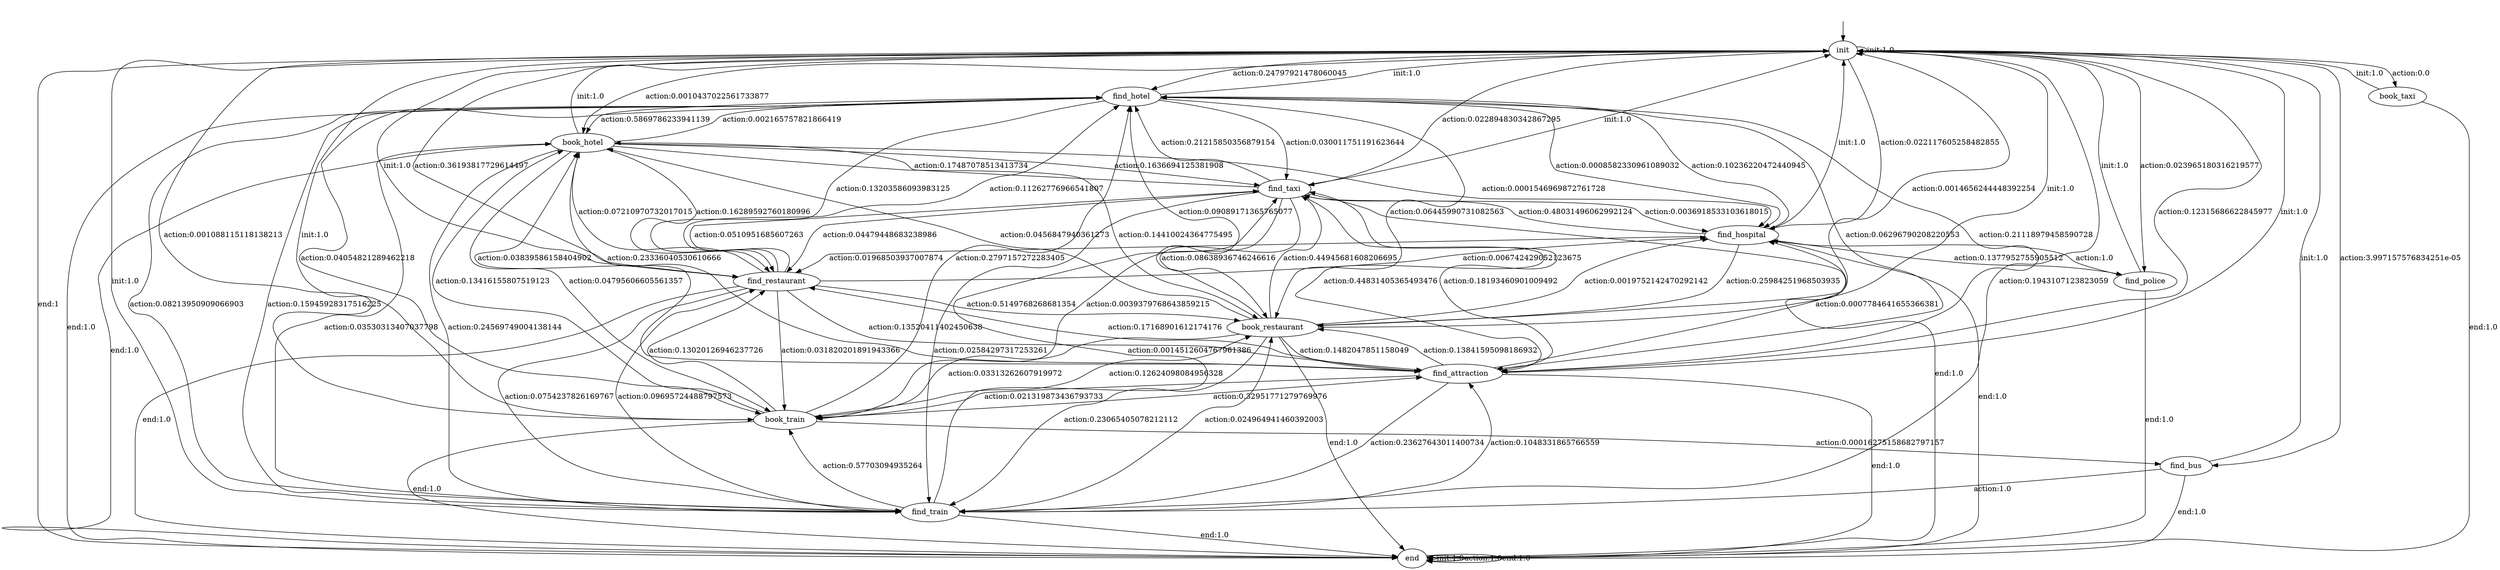 digraph learned_mdp {
s0 [label="init"];
s1 [label="find_hotel"];
s2 [label="book_hotel"];
s3 [label="find_train"];
s4 [label="book_train"];
s5 [label="find_attraction"];
s6 [label="find_restaurant"];
s7 [label="book_restaurant"];
s8 [label="find_hospital"];
s9 [label="book_taxi"];
s10 [label="find_taxi"];
s11 [label="find_bus"];
s12 [label="find_police"];
s13 [label="end"];
s0 -> s0  [label="init:1.0"];
s0 -> s1  [label="action:0.24797921478060045"];
s0 -> s2  [label="action:0.0010437022561733877"];
s0 -> s3  [label="action:0.1943107123823059"];
s0 -> s4  [label="action:0.001088115118138213"];
s0 -> s5  [label="action:0.12315686622845977"];
s0 -> s6  [label="action:0.36193817729614497"];
s0 -> s7  [label="action:0.0014656244448392254"];
s0 -> s8  [label="action:0.022117605258482855"];
s0 -> s9  [label="action:0.0"];
s0 -> s10  [label="action:0.022894830342867295"];
s0 -> s11  [label="action:3.997157576834251e-05"];
s0 -> s12  [label="action:0.023965180316219577"];
s0 -> s13  [label="end:1"];
s1 -> s0  [label="init:1.0"];
s1 -> s2  [label="action:0.5869786233941139"];
s1 -> s3  [label="action:0.08213950909066903"];
s1 -> s4  [label="action:0.04054821289462218"];
s1 -> s5  [label="action:0.06296790208220553"];
s1 -> s6  [label="action:0.13203586093983125"];
s1 -> s7  [label="action:0.06445990731082563"];
s1 -> s8  [label="action:0.0008582330961089032"];
s1 -> s10  [label="action:0.030011751191623644"];
s1 -> s13 [label="end:1.0"];
s2 -> s0  [label="init:1.0"];
s2 -> s1  [label="action:0.002165757821866419"];
s2 -> s3  [label="action:0.24569749004138144"];
s2 -> s4  [label="action:0.04795606605561357"];
s2 -> s5  [label="action:0.23336040530610666"];
s2 -> s6  [label="action:0.16289592760180996"];
s2 -> s7  [label="action:0.14410024364775495"];
s2 -> s8  [label="action:0.0001546969872761728"];
s2 -> s10  [label="action:0.1636694125381908"];
s2 -> s13 [label="end:1.0"];
s3 -> s0  [label="init:1.0"];
s3 -> s1  [label="action:0.15945928317516225"];
s3 -> s2  [label="action:0.03530313407037798"];
s3 -> s4  [label="action:0.57703094935264"];
s3 -> s5  [label="action:0.1048331865766559"];
s3 -> s6  [label="action:0.09695724488797573"];
s3 -> s7  [label="action:0.024964941460392003"];
s3 -> s10  [label="action:0.0014512604767961386"];
s3 -> s13 [label="end:1.0"];
s4 -> s0  [label="init:1.0"];
s4 -> s1  [label="action:0.2797157272283405"];
s4 -> s2  [label="action:0.13416155807519123"];
s4 -> s5  [label="action:0.32951771279769976"];
s4 -> s6  [label="action:0.13020126946237726"];
s4 -> s7  [label="action:0.12624098084956328"];
s4 -> s11  [label="action:0.00016275158682797157"];
s4 -> s13 [label="end:1.0"];
s5 -> s0  [label="init:1.0"];
s5 -> s1  [label="action:0.21118979458590728"];
s5 -> s2  [label="action:0.03839586158404902"];
s5 -> s3  [label="action:0.23627643011400734"];
s5 -> s4  [label="action:0.021319873436793733"];
s5 -> s6  [label="action:0.17168901612174176"];
s5 -> s7  [label="action:0.13841595098186932"];
s5 -> s8  [label="action:0.0007784641655366381"];
s5 -> s10  [label="action:0.18193460901009492"];
s5 -> s13 [label="end:1.0"];
s6 -> s0  [label="init:1.0"];
s6 -> s1  [label="action:0.11262776966541807"];
s6 -> s2  [label="action:0.07210970732017015"];
s6 -> s3  [label="action:0.0754237826169767"];
s6 -> s4  [label="action:0.031820201891943366"];
s6 -> s5  [label="action:0.13520411402450638"];
s6 -> s7  [label="action:0.5149768268681354"];
s6 -> s8  [label="action:0.006742429052123675"];
s6 -> s10  [label="action:0.0510951685607263"];
s6 -> s13 [label="end:1.0"];
s7 -> s0  [label="init:1.0"];
s7 -> s1  [label="action:0.09089171365765077"];
s7 -> s2  [label="action:0.0456847940361273"];
s7 -> s3  [label="action:0.23065405078212112"];
s7 -> s4  [label="action:0.03313262607919972"];
s7 -> s5  [label="action:0.1482047851158049"];
s7 -> s8  [label="action:0.0019752142470292142"];
s7 -> s10  [label="action:0.44945681608206695"];
s7 -> s13 [label="end:1.0"];
s8 -> s0  [label="init:1.0"];
s8 -> s1  [label="action:0.10236220472440945"];
s8 -> s6  [label="action:0.01968503937007874"];
s8 -> s7  [label="action:0.25984251968503935"];
s8 -> s10  [label="action:0.48031496062992124"];
s8 -> s12  [label="action:0.1377952755905512"];
s8 -> s13 [label="end:1.0"];
s9 -> s0  [label="init:1.0"];
s9 -> s13 [label="end:1.0"];
s10 -> s0  [label="init:1.0"];
s10 -> s1  [label="action:0.21215850356879154"];
s10 -> s2  [label="action:0.17487078513413734"];
s10 -> s3  [label="action:0.02584297317253261"];
s10 -> s4  [label="action:0.0039379768643859215"];
s10 -> s5  [label="action:0.44831405365493476"];
s10 -> s6  [label="action:0.04479448683238986"];
s10 -> s7  [label="action:0.08638936746246616"];
s10 -> s8  [label="action:0.0036918533103618015"];
s10 -> s13 [label="end:1.0"];
s11 -> s0  [label="init:1.0"];
s11 -> s3  [label="action:1.0"];
s11 -> s13 [label="end:1.0"];
s12 -> s0  [label="init:1.0"];
s12 -> s8  [label="action:1.0"];
s12 -> s13 [label="end:1.0"];
s13 -> s13 [label="init:1.0"];
s13 -> s13  [label="action:1.0"];
s13 -> s13  [label="end:1.0"];
__start0 [label="", shape=none];
__start0 -> s0  [label=""];
}